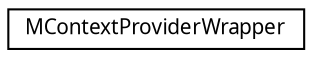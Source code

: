 digraph G
{
  edge [fontname="FreeSans.ttf",fontsize="10",labelfontname="FreeSans.ttf",labelfontsize="10"];
  node [fontname="FreeSans.ttf",fontsize="10",shape=record];
  rankdir=LR;
  Node1 [label="MContextProviderWrapper",height=0.2,width=0.4,color="black", fillcolor="white", style="filled",URL="$class_m_context_provider_wrapper.html"];
}
